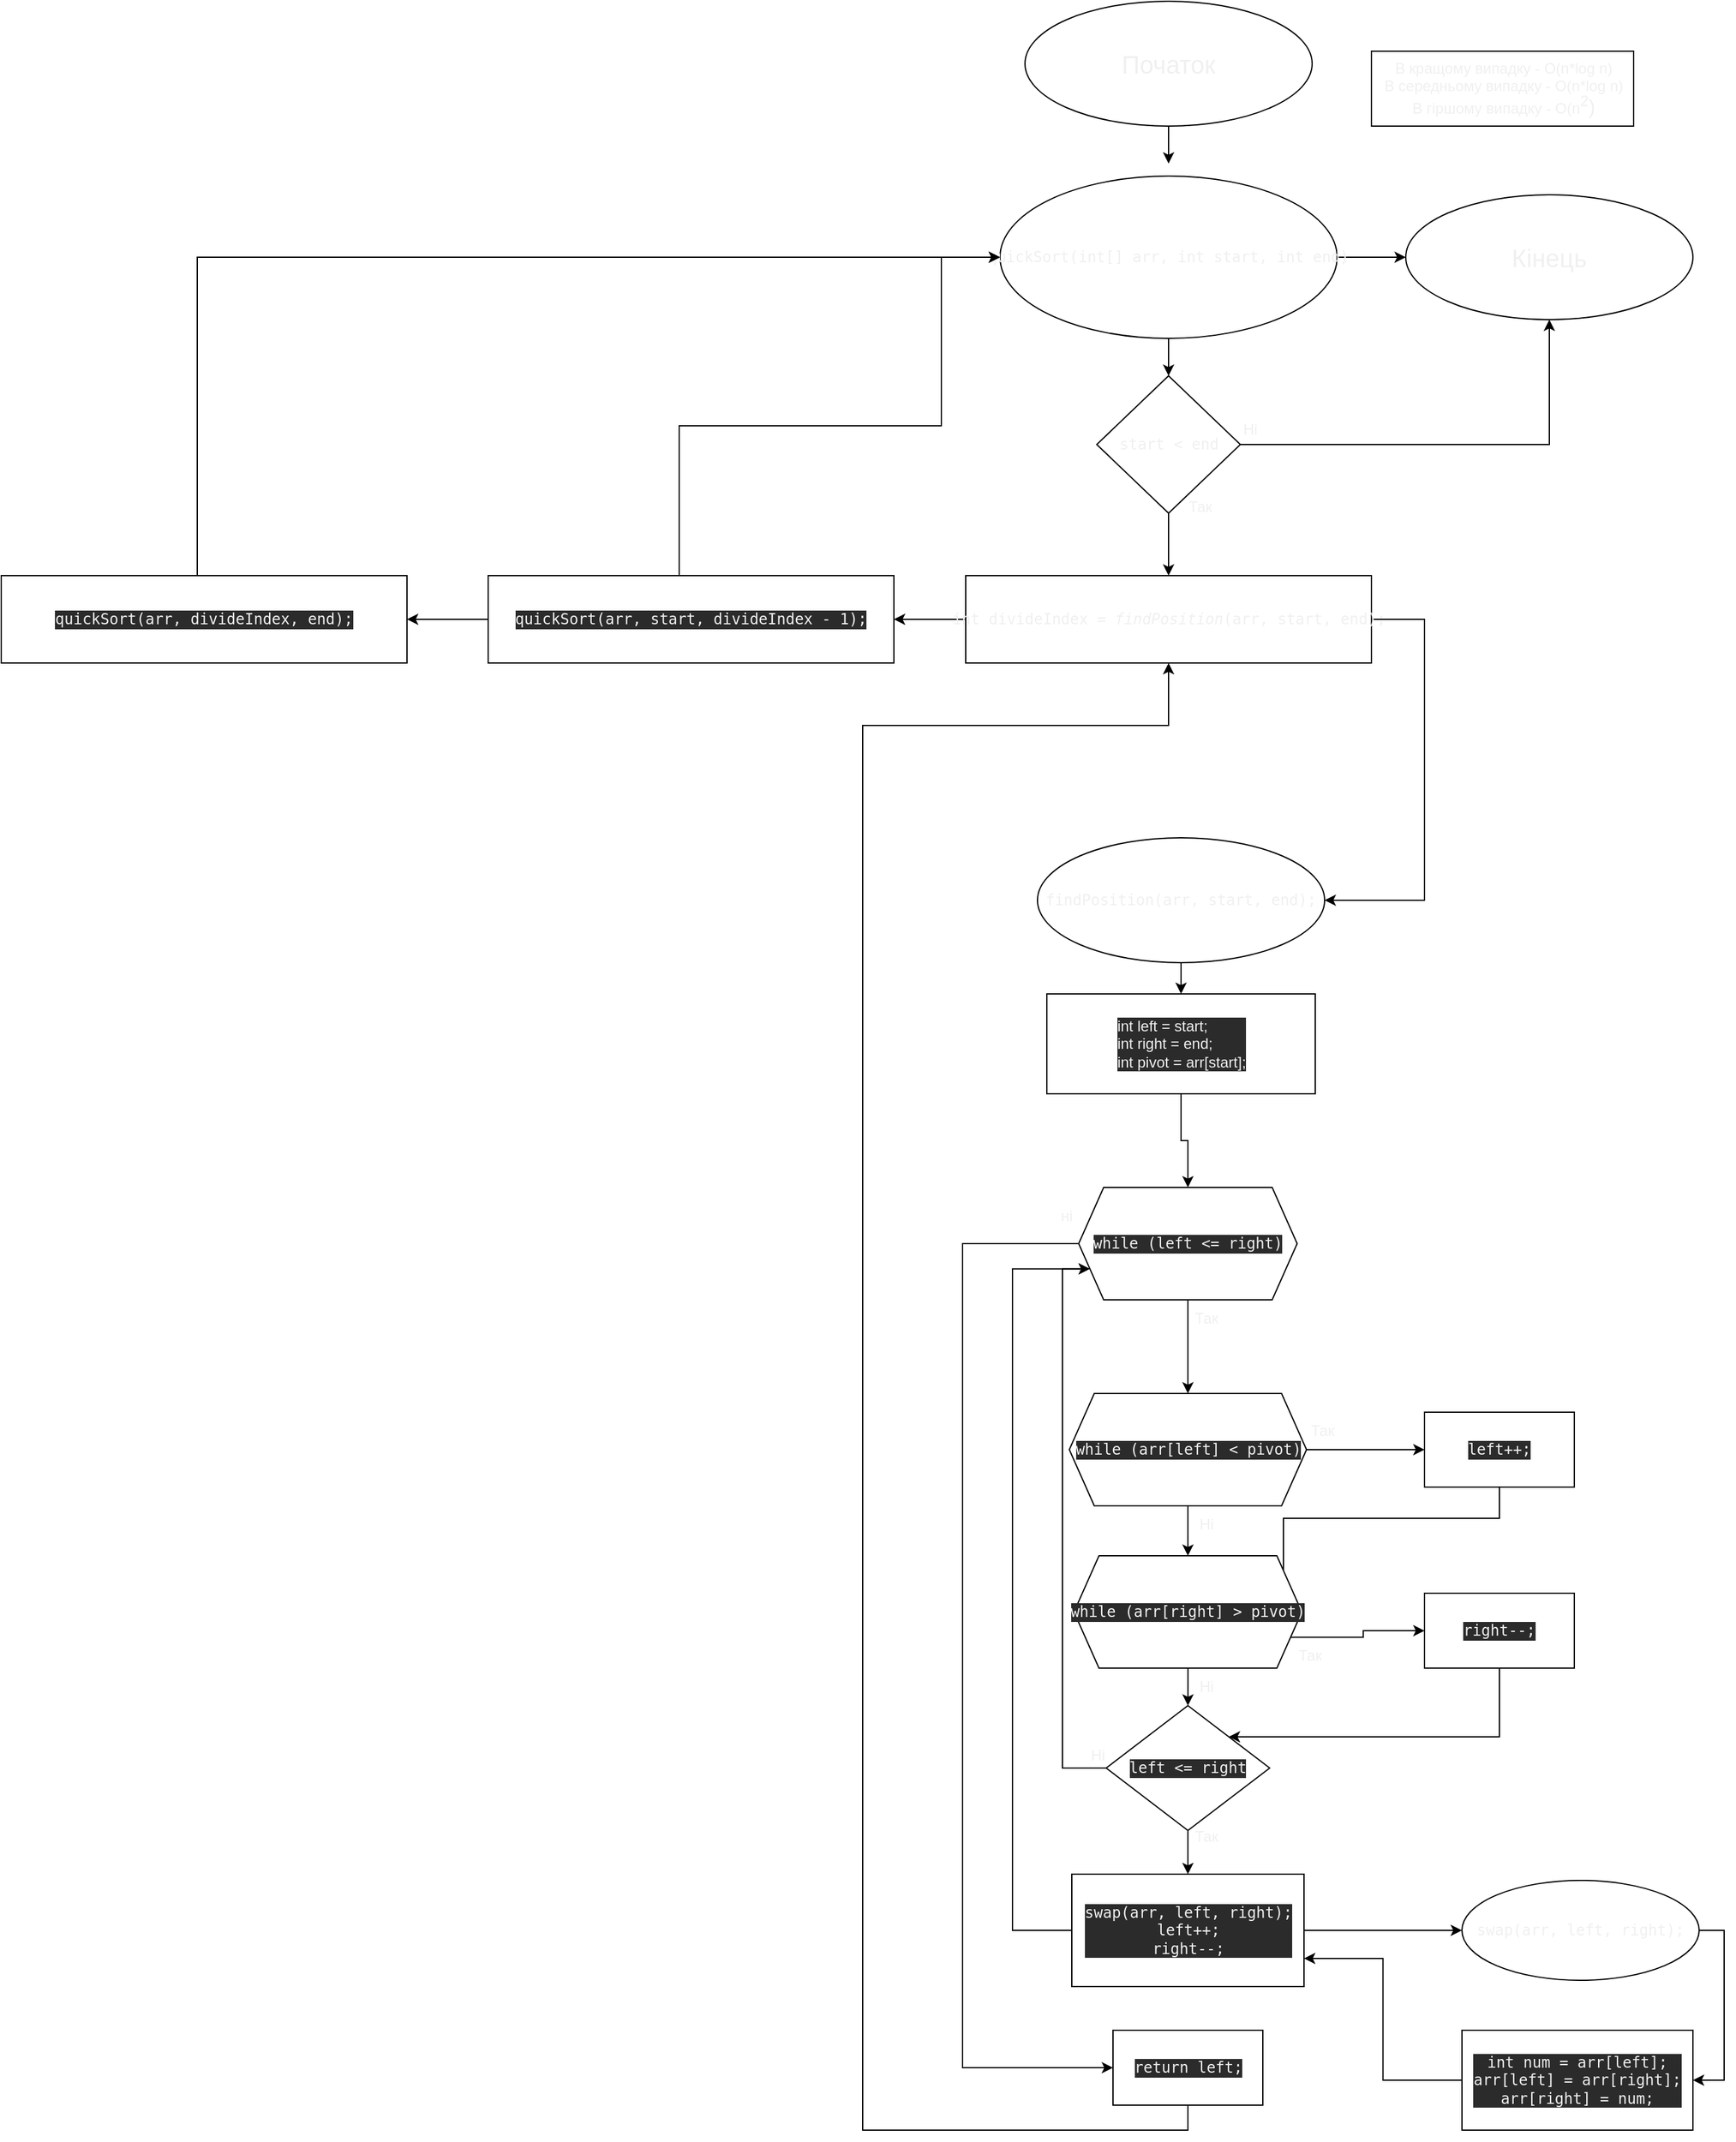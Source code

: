 <mxfile version="20.5.3" type="embed"><diagram id="23iRSUPoRavnBvh4doch" name="Page-1"><mxGraphModel dx="2110" dy="135" grid="1" gridSize="10" guides="1" tooltips="1" connect="1" arrows="1" fold="1" page="1" pageScale="1" pageWidth="827" pageHeight="1169" math="0" shadow="0"><root><mxCell id="0"/><mxCell id="1" parent="0"/><mxCell id="82" style="edgeStyle=orthogonalEdgeStyle;rounded=0;orthogonalLoop=1;jettySize=auto;html=1;entryX=0.5;entryY=0;entryDx=0;entryDy=0;strokeColor=default;fontColor=#F0F0F0;labelBackgroundColor=none;" parent="1" source="83" edge="1"><mxGeometry relative="1" as="geometry"><mxPoint x="5" y="140" as="targetPoint"/></mxGeometry></mxCell><mxCell id="83" value="&lt;font style=&quot;font-size: 20px;&quot;&gt;Початок&lt;/font&gt;" style="ellipse;whiteSpace=wrap;html=1;strokeColor=default;fontColor=#F0F0F0;labelBackgroundColor=none;" parent="1" vertex="1"><mxGeometry x="-110" y="10" width="230" height="100" as="geometry"/></mxCell><mxCell id="84" value="&lt;span style=&quot;font-size: 20px;&quot;&gt;Кінець&lt;/span&gt;" style="ellipse;whiteSpace=wrap;html=1;strokeColor=default;fontColor=#F0F0F0;labelBackgroundColor=none;" parent="1" vertex="1"><mxGeometry x="195" y="165" width="230" height="100" as="geometry"/></mxCell><mxCell id="85" value="В кращому випадку -&amp;nbsp;O(n*log n)&lt;br&gt;В середньому випадку -&amp;nbsp;O(n*log n)&lt;br&gt;В гіршому випадку -&amp;nbsp;O(n&lt;span style=&quot;margin: 0px; padding: 0px; box-sizing: border-box; line-height: 0; position: relative; vertical-align: baseline; top: -0.5em; font-family: euclid_circular_a, Arial, &amp;quot;Source Sans Pro&amp;quot;, &amp;quot;Helvetica Neue&amp;quot;, Helvetica, Arial, sans-serif; text-align: start;&quot;&gt;2&lt;/span&gt;&lt;span style=&quot;font-family: euclid_circular_a, Arial, &amp;quot;Source Sans Pro&amp;quot;, &amp;quot;Helvetica Neue&amp;quot;, Helvetica, Arial, sans-serif; font-size: 16px; text-align: start;&quot;&gt;)&lt;/span&gt;" style="text;html=1;align=center;verticalAlign=middle;resizable=0;points=[];autosize=1;strokeColor=default;fillColor=none;fontColor=#F0F0F0;labelBackgroundColor=none;" parent="1" vertex="1"><mxGeometry x="167.5" y="50" width="210" height="60" as="geometry"/></mxCell><mxCell id="86" style="edgeStyle=orthogonalEdgeStyle;rounded=0;orthogonalLoop=1;jettySize=auto;html=1;entryX=0;entryY=0.5;entryDx=0;entryDy=0;fontColor=#F0F0F0;" parent="1" source="88" target="84" edge="1"><mxGeometry relative="1" as="geometry"/></mxCell><mxCell id="87" style="edgeStyle=orthogonalEdgeStyle;rounded=0;orthogonalLoop=1;jettySize=auto;html=1;entryX=0.5;entryY=0;entryDx=0;entryDy=0;fontColor=#F0F0F0;" parent="1" source="88" target="91" edge="1"><mxGeometry relative="1" as="geometry"/></mxCell><mxCell id="88" value="&lt;div style=&quot;font-family: &amp;quot;JetBrains Mono&amp;quot;, monospace;&quot;&gt;&lt;pre&gt;quickSort(&lt;span style=&quot;&quot;&gt;int&lt;/span&gt;[] arr&lt;span style=&quot;&quot;&gt;, int &lt;/span&gt;start&lt;span style=&quot;&quot;&gt;, int &lt;/span&gt;end)&lt;/pre&gt;&lt;/div&gt;" style="ellipse;whiteSpace=wrap;html=1;strokeColor=default;fontColor=#F0F0F0;labelBackgroundColor=none;" parent="1" vertex="1"><mxGeometry x="-130" y="150" width="270" height="130" as="geometry"/></mxCell><mxCell id="89" style="edgeStyle=orthogonalEdgeStyle;rounded=0;orthogonalLoop=1;jettySize=auto;html=1;entryX=0.5;entryY=0;entryDx=0;entryDy=0;fontColor=#F0F0F0;" parent="1" source="91" target="94" edge="1"><mxGeometry relative="1" as="geometry"/></mxCell><mxCell id="90" style="edgeStyle=orthogonalEdgeStyle;rounded=0;orthogonalLoop=1;jettySize=auto;html=1;entryX=0.5;entryY=1;entryDx=0;entryDy=0;fontColor=#F0F0F0;" parent="1" source="91" target="84" edge="1"><mxGeometry relative="1" as="geometry"/></mxCell><mxCell id="91" value="&lt;div style=&quot;font-family: &amp;quot;JetBrains Mono&amp;quot;, monospace;&quot;&gt;&lt;pre&gt;start &amp;lt; end&lt;/pre&gt;&lt;/div&gt;" style="rhombus;whiteSpace=wrap;html=1;strokeColor=default;fontColor=#F0F0F0;labelBackgroundColor=none;" parent="1" vertex="1"><mxGeometry x="-52.5" y="310" width="115" height="110" as="geometry"/></mxCell><mxCell id="92" style="edgeStyle=orthogonalEdgeStyle;rounded=0;orthogonalLoop=1;jettySize=auto;html=1;entryX=1;entryY=0.5;entryDx=0;entryDy=0;fontColor=#F0F0F0;" parent="1" source="94" target="125" edge="1"><mxGeometry relative="1" as="geometry"/></mxCell><mxCell id="93" style="edgeStyle=orthogonalEdgeStyle;rounded=0;orthogonalLoop=1;jettySize=auto;html=1;entryX=1;entryY=0.5;entryDx=0;entryDy=0;exitX=1;exitY=0.5;exitDx=0;exitDy=0;fontColor=#F0F0F0;" parent="1" source="94" target="96" edge="1"><mxGeometry relative="1" as="geometry"><Array as="points"><mxPoint x="210" y="505"/><mxPoint x="210" y="730"/></Array></mxGeometry></mxCell><mxCell id="94" value="&lt;div style=&quot;font-family: &amp;quot;JetBrains Mono&amp;quot;, monospace;&quot;&gt;&lt;pre&gt;int divideIndex = &lt;span style=&quot;font-style:italic;&quot;&gt;findPosition&lt;/span&gt;(arr&lt;span style=&quot;&quot;&gt;, &lt;/span&gt;start&lt;span style=&quot;&quot;&gt;, &lt;/span&gt;end)&lt;span style=&quot;&quot;&gt;;&lt;/span&gt;&lt;/pre&gt;&lt;/div&gt;" style="rounded=0;whiteSpace=wrap;html=1;strokeColor=default;fontColor=#F0F0F0;labelBackgroundColor=none;" parent="1" vertex="1"><mxGeometry x="-157.5" y="470" width="325" height="70" as="geometry"/></mxCell><mxCell id="95" style="edgeStyle=orthogonalEdgeStyle;rounded=0;orthogonalLoop=1;jettySize=auto;html=1;entryX=0.5;entryY=0;entryDx=0;entryDy=0;fontColor=#F0F0F0;" parent="1" source="96" target="99" edge="1"><mxGeometry relative="1" as="geometry"/></mxCell><mxCell id="96" value="&lt;pre style=&quot;border-color: var(--border-color);&quot;&gt;findPosition(arr&lt;span style=&quot;border-color: var(--border-color);&quot;&gt;, &lt;/span&gt;start&lt;span style=&quot;border-color: var(--border-color);&quot;&gt;, &lt;/span&gt;end)&lt;span style=&quot;border-color: var(--border-color);&quot;&gt;;&lt;/span&gt;&lt;/pre&gt;" style="ellipse;whiteSpace=wrap;html=1;strokeColor=default;fontColor=#F0F0F0;labelBackgroundColor=none;" parent="1" vertex="1"><mxGeometry x="-100" y="680" width="230" height="100" as="geometry"/></mxCell><mxCell id="97" style="edgeStyle=orthogonalEdgeStyle;rounded=0;orthogonalLoop=1;jettySize=auto;html=1;entryX=0.5;entryY=0;entryDx=0;entryDy=0;exitX=0.5;exitY=1;exitDx=0;exitDy=0;fontColor=#F0F0F0;" parent="1" source="135" target="103" edge="1"><mxGeometry relative="1" as="geometry"><mxPoint x="15" y="1100.0" as="sourcePoint"/></mxGeometry></mxCell><mxCell id="98" style="edgeStyle=orthogonalEdgeStyle;rounded=0;orthogonalLoop=1;jettySize=auto;html=1;entryX=0.5;entryY=0;entryDx=0;entryDy=0;fontColor=#F0F0F0;" parent="1" source="99" target="135" edge="1"><mxGeometry relative="1" as="geometry"/></mxCell><mxCell id="99" value="&lt;div style=&quot;background-color: rgb(43, 43, 43);&quot;&gt;&lt;h4 style=&quot;&quot;&gt;&lt;div style=&quot;text-align: justify;&quot;&gt;&lt;span style=&quot;font-weight: normal;&quot;&gt;int left = start&lt;/span&gt;&lt;span style=&quot;font-weight: normal;&quot;&gt;;&lt;/span&gt;&lt;/div&gt;&lt;font style=&quot;&quot; face=&quot;Helvetica&quot;&gt;&lt;div style=&quot;text-align: justify;&quot;&gt;&lt;span style=&quot;font-weight: normal;&quot;&gt;int &lt;/span&gt;&lt;span style=&quot;font-weight: normal;&quot;&gt;right = end&lt;/span&gt;&lt;span style=&quot;font-weight: normal;&quot;&gt;;&lt;/span&gt;&lt;/div&gt;&lt;span style=&quot;&quot;&gt;&lt;div style=&quot;text-align: justify;&quot;&gt;&lt;span style=&quot;font-weight: normal;&quot;&gt;int &lt;/span&gt;&lt;font style=&quot;font-weight: normal;&quot;&gt;pivot = arr[start]&lt;/font&gt;&lt;span style=&quot;font-weight: normal;&quot;&gt;;&lt;/span&gt;&lt;/div&gt;&lt;/span&gt;&lt;/font&gt;&lt;/h4&gt;&lt;/div&gt;" style="rounded=0;whiteSpace=wrap;html=1;fontColor=#F0F0F0;" parent="1" vertex="1"><mxGeometry x="-92.5" y="805" width="215" height="80" as="geometry"/></mxCell><mxCell id="100" style="edgeStyle=orthogonalEdgeStyle;rounded=0;orthogonalLoop=1;jettySize=auto;html=1;entryX=0;entryY=0.5;entryDx=0;entryDy=0;fontColor=#F0F0F0;" parent="1" source="103" target="105" edge="1"><mxGeometry relative="1" as="geometry"/></mxCell><mxCell id="101" style="edgeStyle=orthogonalEdgeStyle;rounded=0;orthogonalLoop=1;jettySize=auto;html=1;entryX=0.5;entryY=0;entryDx=0;entryDy=0;fontColor=#F0F0F0;" parent="1" source="103" target="108" edge="1"><mxGeometry relative="1" as="geometry"/></mxCell><mxCell id="102" style="edgeStyle=orthogonalEdgeStyle;rounded=0;orthogonalLoop=1;jettySize=auto;html=1;entryX=0;entryY=0.5;entryDx=0;entryDy=0;exitX=0;exitY=0.5;exitDx=0;exitDy=0;fontColor=#F0F0F0;" parent="1" source="135" target="122" edge="1"><mxGeometry relative="1" as="geometry"><Array as="points"><mxPoint x="-160" y="1005"/><mxPoint x="-160" y="1665"/></Array></mxGeometry></mxCell><mxCell id="103" value="&lt;div style=&quot;background-color: rgb(43, 43, 43); font-family: &amp;quot;JetBrains Mono&amp;quot;, monospace;&quot;&gt;&lt;pre&gt;while (arr[left] &amp;lt; pivot)&lt;br&gt;&lt;/pre&gt;&lt;/div&gt;" style="shape=hexagon;perimeter=hexagonPerimeter2;whiteSpace=wrap;html=1;fixedSize=1;fontColor=#F0F0F0;" parent="1" vertex="1"><mxGeometry x="-74.5" y="1125" width="190" height="90" as="geometry"/></mxCell><mxCell id="104" style="edgeStyle=orthogonalEdgeStyle;rounded=0;orthogonalLoop=1;jettySize=auto;html=1;entryX=1;entryY=0.25;entryDx=0;entryDy=0;fontColor=#F0F0F0;" parent="1" source="105" target="108" edge="1"><mxGeometry relative="1" as="geometry"><Array as="points"><mxPoint x="270" y="1225"/><mxPoint x="97" y="1225"/></Array></mxGeometry></mxCell><mxCell id="105" value="&lt;div style=&quot;background-color: rgb(43, 43, 43); font-family: &amp;quot;JetBrains Mono&amp;quot;, monospace;&quot;&gt;&lt;pre&gt;left++;&lt;/pre&gt;&lt;/div&gt;" style="whiteSpace=wrap;html=1;fontColor=#F0F0F0;" parent="1" vertex="1"><mxGeometry x="210" y="1140" width="120" height="60" as="geometry"/></mxCell><mxCell id="106" style="edgeStyle=orthogonalEdgeStyle;rounded=0;orthogonalLoop=1;jettySize=auto;html=1;exitX=1;exitY=0.75;exitDx=0;exitDy=0;entryX=0;entryY=0.5;entryDx=0;entryDy=0;fontColor=#F0F0F0;" parent="1" source="108" target="113" edge="1"><mxGeometry relative="1" as="geometry"/></mxCell><mxCell id="107" style="edgeStyle=orthogonalEdgeStyle;rounded=0;orthogonalLoop=1;jettySize=auto;html=1;entryX=0.5;entryY=0;entryDx=0;entryDy=0;fontColor=#F0F0F0;" parent="1" source="108" target="111" edge="1"><mxGeometry relative="1" as="geometry"/></mxCell><mxCell id="108" value="&lt;div style=&quot;background-color: rgb(43, 43, 43); font-family: &amp;quot;JetBrains Mono&amp;quot;, monospace;&quot;&gt;&lt;pre&gt;&lt;div style=&quot;font-family: &amp;quot;JetBrains Mono&amp;quot;, monospace;&quot;&gt;&lt;pre&gt;while (arr[right] &amp;gt; pivot)&lt;/pre&gt;&lt;/div&gt;&lt;/pre&gt;&lt;/div&gt;" style="shape=hexagon;perimeter=hexagonPerimeter2;whiteSpace=wrap;html=1;fixedSize=1;fontColor=#F0F0F0;" parent="1" vertex="1"><mxGeometry x="-70.75" y="1255" width="182.5" height="90" as="geometry"/></mxCell><mxCell id="109" style="edgeStyle=orthogonalEdgeStyle;rounded=0;orthogonalLoop=1;jettySize=auto;html=1;entryX=0.5;entryY=0;entryDx=0;entryDy=0;fontColor=#F0F0F0;" parent="1" source="111" target="116" edge="1"><mxGeometry relative="1" as="geometry"/></mxCell><mxCell id="110" style="edgeStyle=orthogonalEdgeStyle;rounded=0;orthogonalLoop=1;jettySize=auto;html=1;entryX=0;entryY=0.75;entryDx=0;entryDy=0;fontColor=#F0F0F0;" parent="1" source="111" target="135" edge="1"><mxGeometry relative="1" as="geometry"><Array as="points"><mxPoint x="-80" y="1425"/><mxPoint x="-80" y="1025"/></Array></mxGeometry></mxCell><mxCell id="111" value="&lt;div style=&quot;background-color: rgb(43, 43, 43); font-family: &amp;quot;JetBrains Mono&amp;quot;, monospace;&quot;&gt;&lt;pre&gt;left &amp;lt;= right&lt;/pre&gt;&lt;/div&gt;" style="rhombus;whiteSpace=wrap;html=1;fontColor=#F0F0F0;" parent="1" vertex="1"><mxGeometry x="-45" y="1375" width="131" height="100" as="geometry"/></mxCell><mxCell id="112" style="edgeStyle=orthogonalEdgeStyle;rounded=0;orthogonalLoop=1;jettySize=auto;html=1;entryX=1;entryY=0;entryDx=0;entryDy=0;fontColor=#F0F0F0;" parent="1" source="113" target="111" edge="1"><mxGeometry relative="1" as="geometry"><Array as="points"><mxPoint x="270" y="1400"/></Array></mxGeometry></mxCell><mxCell id="113" value="&lt;div style=&quot;background-color: rgb(43, 43, 43); font-family: &amp;quot;JetBrains Mono&amp;quot;, monospace;&quot;&gt;&lt;pre&gt;&lt;div style=&quot;font-family: &amp;quot;JetBrains Mono&amp;quot;, monospace;&quot;&gt;&lt;pre&gt;right--;&lt;/pre&gt;&lt;/div&gt;&lt;/pre&gt;&lt;/div&gt;" style="whiteSpace=wrap;html=1;fontColor=#F0F0F0;" parent="1" vertex="1"><mxGeometry x="210" y="1285" width="120" height="60" as="geometry"/></mxCell><mxCell id="114" style="edgeStyle=orthogonalEdgeStyle;rounded=0;orthogonalLoop=1;jettySize=auto;html=1;entryX=0;entryY=0.5;entryDx=0;entryDy=0;fontColor=#F0F0F0;" parent="1" source="116" target="118" edge="1"><mxGeometry relative="1" as="geometry"/></mxCell><mxCell id="115" style="edgeStyle=orthogonalEdgeStyle;rounded=0;orthogonalLoop=1;jettySize=auto;html=1;entryX=0;entryY=0.75;entryDx=0;entryDy=0;fontColor=#F0F0F0;" parent="1" source="116" target="135" edge="1"><mxGeometry relative="1" as="geometry"><Array as="points"><mxPoint x="-120" y="1555"/><mxPoint x="-120" y="1025"/></Array></mxGeometry></mxCell><mxCell id="116" value="&lt;div style=&quot;background-color: rgb(43, 43, 43); font-family: &amp;quot;JetBrains Mono&amp;quot;, monospace;&quot;&gt;&lt;pre&gt;swap(arr&lt;span style=&quot;&quot;&gt;, &lt;/span&gt;left&lt;span style=&quot;&quot;&gt;, &lt;/span&gt;right)&lt;span style=&quot;&quot;&gt;;&lt;br&gt;&lt;/span&gt;left++&lt;span style=&quot;&quot;&gt;;&lt;br&gt;&lt;/span&gt;right--&lt;span style=&quot;&quot;&gt;;&lt;/span&gt;&lt;/pre&gt;&lt;/div&gt;" style="rounded=0;whiteSpace=wrap;html=1;fontColor=#F0F0F0;" parent="1" vertex="1"><mxGeometry x="-72.5" y="1510" width="186" height="90" as="geometry"/></mxCell><mxCell id="117" style="edgeStyle=orthogonalEdgeStyle;rounded=0;orthogonalLoop=1;jettySize=auto;html=1;entryX=1;entryY=0.5;entryDx=0;entryDy=0;exitX=1;exitY=0.5;exitDx=0;exitDy=0;fontColor=#F0F0F0;" parent="1" source="118" target="120" edge="1"><mxGeometry relative="1" as="geometry"/></mxCell><mxCell id="118" value="&lt;pre style=&quot;border-color: var(--border-color);&quot;&gt;swap(arr, left&lt;span style=&quot;border-color: var(--border-color);&quot;&gt;, &lt;/span&gt;right)&lt;span style=&quot;border-color: var(--border-color);&quot;&gt;;&lt;/span&gt;&lt;/pre&gt;" style="ellipse;whiteSpace=wrap;html=1;fontColor=#F0F0F0;" parent="1" vertex="1"><mxGeometry x="240" y="1515" width="190" height="80" as="geometry"/></mxCell><mxCell id="119" style="edgeStyle=orthogonalEdgeStyle;rounded=0;orthogonalLoop=1;jettySize=auto;html=1;entryX=1;entryY=0.75;entryDx=0;entryDy=0;fontColor=#F0F0F0;" parent="1" source="120" target="116" edge="1"><mxGeometry relative="1" as="geometry"/></mxCell><mxCell id="120" value="&lt;div style=&quot;background-color: rgb(43, 43, 43); font-family: &amp;quot;JetBrains Mono&amp;quot;, monospace;&quot;&gt;&lt;pre&gt;int num = arr[left]&lt;span style=&quot;&quot;&gt;;&lt;br&gt;&lt;/span&gt;arr[left] = arr[right]&lt;span style=&quot;&quot;&gt;;&lt;br&gt;&lt;/span&gt;arr[right] = num&lt;span style=&quot;&quot;&gt;;&lt;/span&gt;&lt;/pre&gt;&lt;/div&gt;" style="rounded=0;whiteSpace=wrap;html=1;fontColor=#F0F0F0;" parent="1" vertex="1"><mxGeometry x="240" y="1635" width="185" height="80" as="geometry"/></mxCell><mxCell id="121" style="edgeStyle=orthogonalEdgeStyle;rounded=0;orthogonalLoop=1;jettySize=auto;html=1;entryX=0.5;entryY=1;entryDx=0;entryDy=0;exitX=0.5;exitY=1;exitDx=0;exitDy=0;fontColor=#F0F0F0;" parent="1" source="122" target="94" edge="1"><mxGeometry relative="1" as="geometry"><Array as="points"><mxPoint x="21" y="1715"/><mxPoint x="-240" y="1715"/><mxPoint x="-240" y="590"/><mxPoint x="5" y="590"/></Array></mxGeometry></mxCell><mxCell id="122" value="&lt;div style=&quot;background-color: rgb(43, 43, 43); font-family: &amp;quot;JetBrains Mono&amp;quot;, monospace;&quot;&gt;&lt;pre&gt;return left&lt;span style=&quot;&quot;&gt;;&lt;/span&gt;&lt;/pre&gt;&lt;/div&gt;" style="rounded=0;whiteSpace=wrap;html=1;fontColor=#F0F0F0;" parent="1" vertex="1"><mxGeometry x="-39.5" y="1635" width="120" height="60" as="geometry"/></mxCell><mxCell id="123" style="edgeStyle=orthogonalEdgeStyle;rounded=0;orthogonalLoop=1;jettySize=auto;html=1;entryX=0;entryY=0.5;entryDx=0;entryDy=0;fontColor=#F0F0F0;" parent="1" source="125" target="88" edge="1"><mxGeometry relative="1" as="geometry"><Array as="points"><mxPoint x="-387" y="350"/><mxPoint x="-177" y="350"/><mxPoint x="-177" y="215"/></Array></mxGeometry></mxCell><mxCell id="124" style="edgeStyle=orthogonalEdgeStyle;rounded=0;orthogonalLoop=1;jettySize=auto;html=1;entryX=1;entryY=0.5;entryDx=0;entryDy=0;fontColor=#F0F0F0;" parent="1" source="125" target="127" edge="1"><mxGeometry relative="1" as="geometry"/></mxCell><mxCell id="125" value="&lt;div style=&quot;font-family: &amp;quot;JetBrains Mono&amp;quot;, monospace;&quot;&gt;&lt;pre&gt;&lt;div style=&quot;background-color: rgb(43, 43, 43); font-family: &amp;quot;JetBrains Mono&amp;quot;, monospace;&quot;&gt;&lt;pre&gt;quickSort(arr&lt;span style=&quot;&quot;&gt;, &lt;/span&gt;start&lt;span style=&quot;&quot;&gt;, &lt;/span&gt;divideIndex - &lt;span style=&quot;&quot;&gt;1&lt;/span&gt;)&lt;span style=&quot;&quot;&gt;;&lt;br&gt;&lt;/span&gt;&lt;/pre&gt;&lt;/div&gt;&lt;/pre&gt;&lt;/div&gt;" style="rounded=0;whiteSpace=wrap;html=1;strokeColor=default;fontColor=#F0F0F0;labelBackgroundColor=none;" parent="1" vertex="1"><mxGeometry x="-540" y="470" width="325" height="70" as="geometry"/></mxCell><mxCell id="126" style="edgeStyle=orthogonalEdgeStyle;rounded=0;orthogonalLoop=1;jettySize=auto;html=1;entryX=0;entryY=0.5;entryDx=0;entryDy=0;fontColor=#F0F0F0;" parent="1" source="127" target="88" edge="1"><mxGeometry relative="1" as="geometry"><Array as="points"><mxPoint x="-773" y="215"/></Array></mxGeometry></mxCell><mxCell id="127" value="&lt;div style=&quot;font-family: &amp;quot;JetBrains Mono&amp;quot;, monospace;&quot;&gt;&lt;pre&gt;&lt;div style=&quot;background-color: rgb(43, 43, 43); font-family: &amp;quot;JetBrains Mono&amp;quot;, monospace;&quot;&gt;&lt;pre&gt;quickSort(arr&lt;span style=&quot;&quot;&gt;, &lt;/span&gt;divideIndex&lt;span style=&quot;&quot;&gt;, &lt;/span&gt;end)&lt;span style=&quot;&quot;&gt;;&lt;br&gt;&lt;/span&gt;&lt;/pre&gt;&lt;/div&gt;&lt;/pre&gt;&lt;/div&gt;" style="rounded=0;whiteSpace=wrap;html=1;strokeColor=default;fontColor=#F0F0F0;labelBackgroundColor=none;" parent="1" vertex="1"><mxGeometry x="-930" y="470" width="325" height="70" as="geometry"/></mxCell><mxCell id="128" value="Так" style="text;html=1;align=center;verticalAlign=middle;resizable=0;points=[];autosize=1;strokeColor=none;fillColor=none;fontColor=#F0F0F0;" parent="1" vertex="1"><mxGeometry x="10" y="400" width="40" height="30" as="geometry"/></mxCell><mxCell id="129" value="Ні" style="text;html=1;align=center;verticalAlign=middle;resizable=0;points=[];autosize=1;strokeColor=none;fillColor=none;fontColor=#F0F0F0;" parent="1" vertex="1"><mxGeometry x="55" y="338" width="30" height="30" as="geometry"/></mxCell><mxCell id="130" value="Так" style="text;html=1;align=center;verticalAlign=middle;resizable=0;points=[];autosize=1;strokeColor=none;fillColor=none;fontColor=#F0F0F0;" parent="1" vertex="1"><mxGeometry x="108" y="1140" width="40" height="30" as="geometry"/></mxCell><mxCell id="131" value="Так" style="text;html=1;align=center;verticalAlign=middle;resizable=0;points=[];autosize=1;strokeColor=none;fillColor=none;fontColor=#F0F0F0;" parent="1" vertex="1"><mxGeometry x="98" y="1320" width="40" height="30" as="geometry"/></mxCell><mxCell id="132" value="Так" style="text;html=1;align=center;verticalAlign=middle;resizable=0;points=[];autosize=1;strokeColor=none;fillColor=none;fontColor=#F0F0F0;" parent="1" vertex="1"><mxGeometry x="15" y="1465" width="40" height="30" as="geometry"/></mxCell><mxCell id="133" value="Ні" style="text;html=1;align=center;verticalAlign=middle;resizable=0;points=[];autosize=1;strokeColor=none;fillColor=none;fontColor=#F0F0F0;" parent="1" vertex="1"><mxGeometry x="20" y="1215" width="30" height="30" as="geometry"/></mxCell><mxCell id="134" value="Ні" style="text;html=1;align=center;verticalAlign=middle;resizable=0;points=[];autosize=1;strokeColor=none;fillColor=none;fontColor=#F0F0F0;" parent="1" vertex="1"><mxGeometry x="20" y="1345" width="30" height="30" as="geometry"/></mxCell><mxCell id="135" value="&lt;div style=&quot;background-color: rgb(43, 43, 43); font-family: &amp;quot;JetBrains Mono&amp;quot;, monospace;&quot;&gt;&lt;pre&gt;while (left &amp;lt;= right)&lt;/pre&gt;&lt;/div&gt;" style="shape=hexagon;perimeter=hexagonPerimeter2;whiteSpace=wrap;html=1;fixedSize=1;fontColor=#F0F0F0;" parent="1" vertex="1"><mxGeometry x="-67" y="960" width="175" height="90" as="geometry"/></mxCell><mxCell id="136" value="Так" style="text;html=1;align=center;verticalAlign=middle;resizable=0;points=[];autosize=1;strokeColor=none;fillColor=none;fontColor=#F0F0F0;" parent="1" vertex="1"><mxGeometry x="15" y="1050" width="40" height="30" as="geometry"/></mxCell><mxCell id="137" value="Ні" style="text;html=1;align=center;verticalAlign=middle;resizable=0;points=[];autosize=1;strokeColor=none;fillColor=none;fontColor=#F0F0F0;" parent="1" vertex="1"><mxGeometry x="-67" y="1400" width="30" height="30" as="geometry"/></mxCell><mxCell id="138" value="ні" style="text;html=1;align=center;verticalAlign=middle;resizable=0;points=[];autosize=1;strokeColor=none;fillColor=none;fontColor=#F0F0F0;" parent="1" vertex="1"><mxGeometry x="-92.5" y="968" width="30" height="30" as="geometry"/></mxCell></root></mxGraphModel></diagram></mxfile>